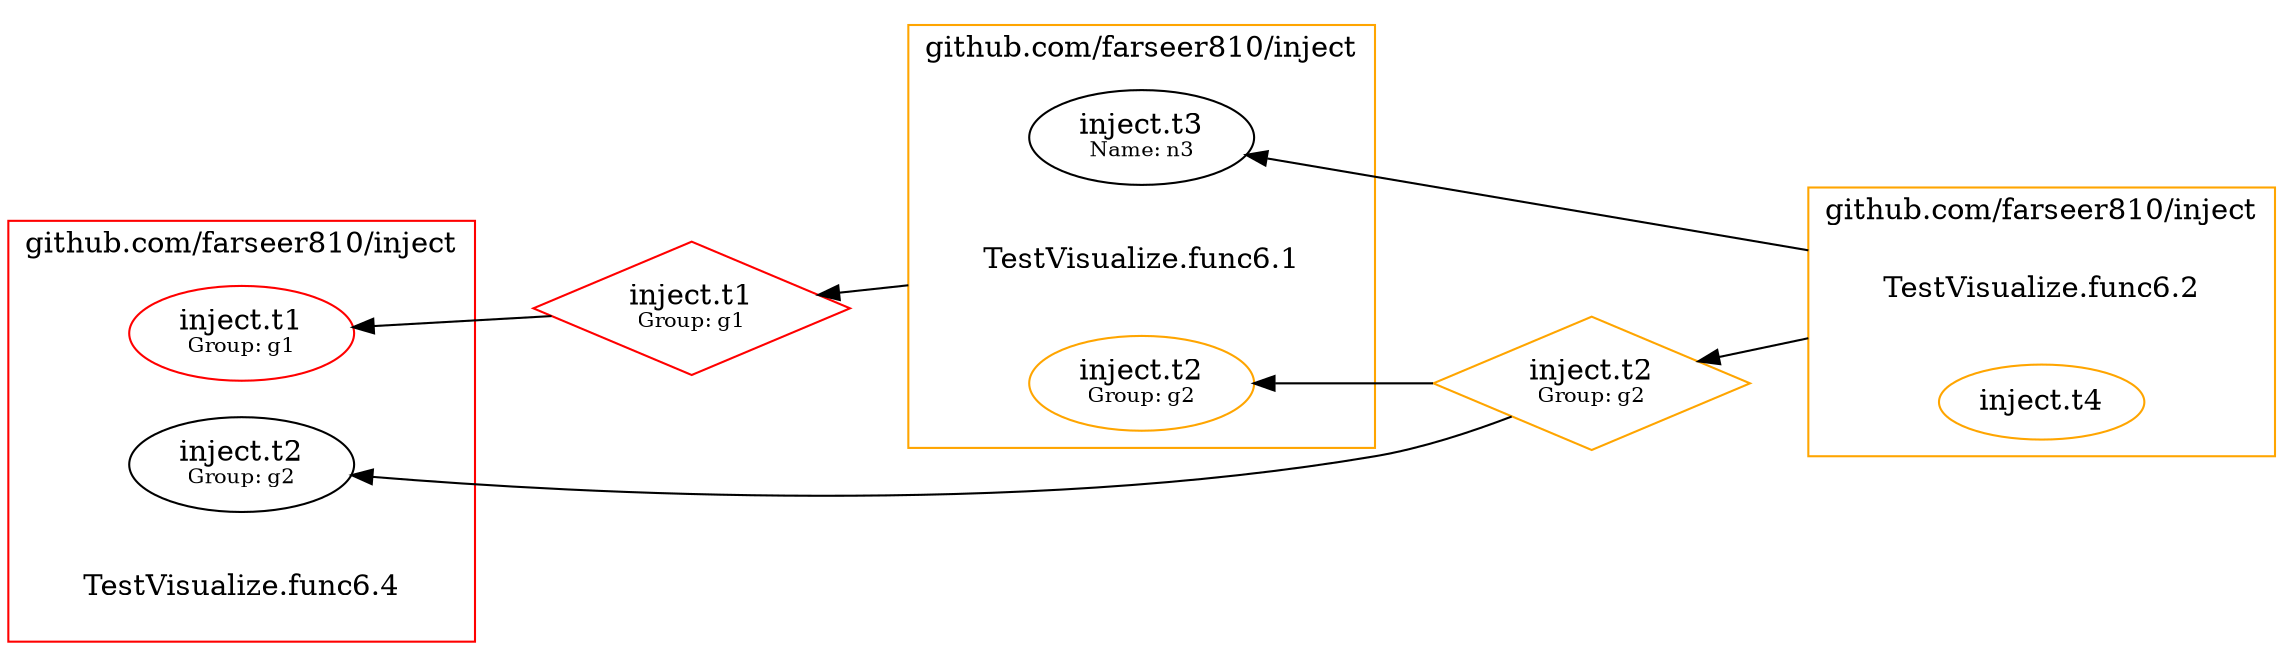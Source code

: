 digraph {
	rankdir=RL;
	graph [compound=true];
	"[type=inject.t1 group=g1]" [shape=diamond label=<inject.t1<BR /><FONT POINT-SIZE="10">Group: g1</FONT>> color=red];
		"[type=inject.t1 group=g1]" -> "inject.t1[group=g1]0";
		
	"[type=inject.t2 group=g2]" [shape=diamond label=<inject.t2<BR /><FONT POINT-SIZE="10">Group: g2</FONT>> color=orange];
		"[type=inject.t2 group=g2]" -> "inject.t2[group=g2]0";
		"[type=inject.t2 group=g2]" -> "inject.t2[group=g2]2";
		
	
		subgraph cluster_0 {
			label = "github.com/farseer810/inject";
			constructor_0 [shape=plaintext label="TestVisualize.func6.1"];
			color=orange;
			"inject.t3[name=n3]" [label=<inject.t3<BR /><FONT POINT-SIZE="10">Name: n3</FONT>>];
			"inject.t2[group=g2]0" [label=<inject.t2<BR /><FONT POINT-SIZE="10">Group: g2</FONT>>];
			
		}
		
		
			constructor_0 -> "[type=inject.t1 group=g1]" [ltail=cluster_0];
		
		subgraph cluster_1 {
			label = "github.com/farseer810/inject";
			constructor_1 [shape=plaintext label="TestVisualize.func6.2"];
			color=orange;
			"inject.t4" [label=<inject.t4>];
			
		}
		
			constructor_1 -> "inject.t3[name=n3]" [ltail=cluster_1];
		
		
			constructor_1 -> "[type=inject.t2 group=g2]" [ltail=cluster_1];
		
		subgraph cluster_2 {
			label = "github.com/farseer810/inject";
			constructor_2 [shape=plaintext label="TestVisualize.func6.4"];
			color=red;
			"inject.t1[group=g1]0" [label=<inject.t1<BR /><FONT POINT-SIZE="10">Group: g1</FONT>>];
			"inject.t2[group=g2]2" [label=<inject.t2<BR /><FONT POINT-SIZE="10">Group: g2</FONT>>];
			
		}
		
		
	"inject.t2[group=g2]0" [color=orange];
	"inject.t4" [color=orange];
	"inject.t1[group=g1]0" [color=red];
	
}